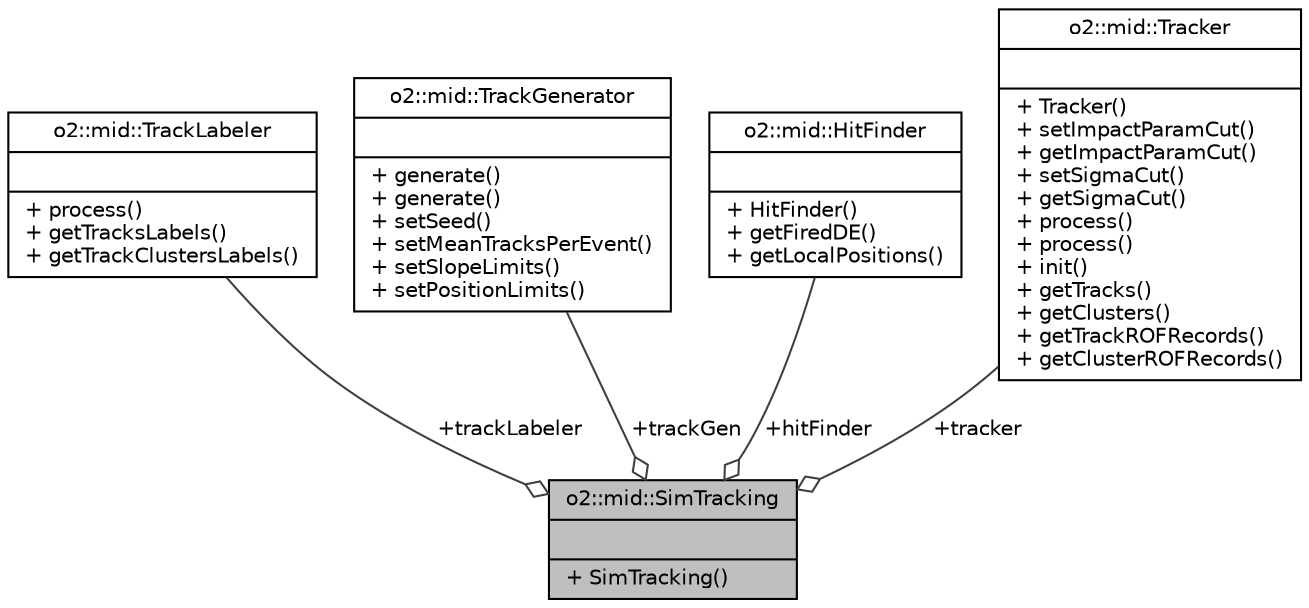 digraph "o2::mid::SimTracking"
{
 // INTERACTIVE_SVG=YES
  bgcolor="transparent";
  edge [fontname="Helvetica",fontsize="10",labelfontname="Helvetica",labelfontsize="10"];
  node [fontname="Helvetica",fontsize="10",shape=record];
  Node1 [label="{o2::mid::SimTracking\n||+ SimTracking()\l}",height=0.2,width=0.4,color="black", fillcolor="grey75", style="filled", fontcolor="black"];
  Node2 -> Node1 [color="grey25",fontsize="10",style="solid",label=" +trackLabeler" ,arrowhead="odiamond",fontname="Helvetica"];
  Node2 [label="{o2::mid::TrackLabeler\n||+ process()\l+ getTracksLabels()\l+ getTrackClustersLabels()\l}",height=0.2,width=0.4,color="black",URL="$d2/de4/classo2_1_1mid_1_1TrackLabeler.html"];
  Node3 -> Node1 [color="grey25",fontsize="10",style="solid",label=" +trackGen" ,arrowhead="odiamond",fontname="Helvetica"];
  Node3 [label="{o2::mid::TrackGenerator\n||+ generate()\l+ generate()\l+ setSeed()\l+ setMeanTracksPerEvent()\l+ setSlopeLimits()\l+ setPositionLimits()\l}",height=0.2,width=0.4,color="black",URL="$d6/d48/classo2_1_1mid_1_1TrackGenerator.html",tooltip="Class to generate tracks for MID. "];
  Node4 -> Node1 [color="grey25",fontsize="10",style="solid",label=" +hitFinder" ,arrowhead="odiamond",fontname="Helvetica"];
  Node4 [label="{o2::mid::HitFinder\n||+ HitFinder()\l+ getFiredDE()\l+ getLocalPositions()\l}",height=0.2,width=0.4,color="black",URL="$db/d25/classo2_1_1mid_1_1HitFinder.html",tooltip="Class to find the impact point of a track on the chamber. "];
  Node5 -> Node1 [color="grey25",fontsize="10",style="solid",label=" +tracker" ,arrowhead="odiamond",fontname="Helvetica"];
  Node5 [label="{o2::mid::Tracker\n||+ Tracker()\l+ setImpactParamCut()\l+ getImpactParamCut()\l+ setSigmaCut()\l+ getSigmaCut()\l+ process()\l+ process()\l+ init()\l+ getTracks()\l+ getClusters()\l+ getTrackROFRecords()\l+ getClusterROFRecords()\l}",height=0.2,width=0.4,color="black",URL="$da/d04/classo2_1_1mid_1_1Tracker.html",tooltip="Tracking algorithm for MID. "];
}
